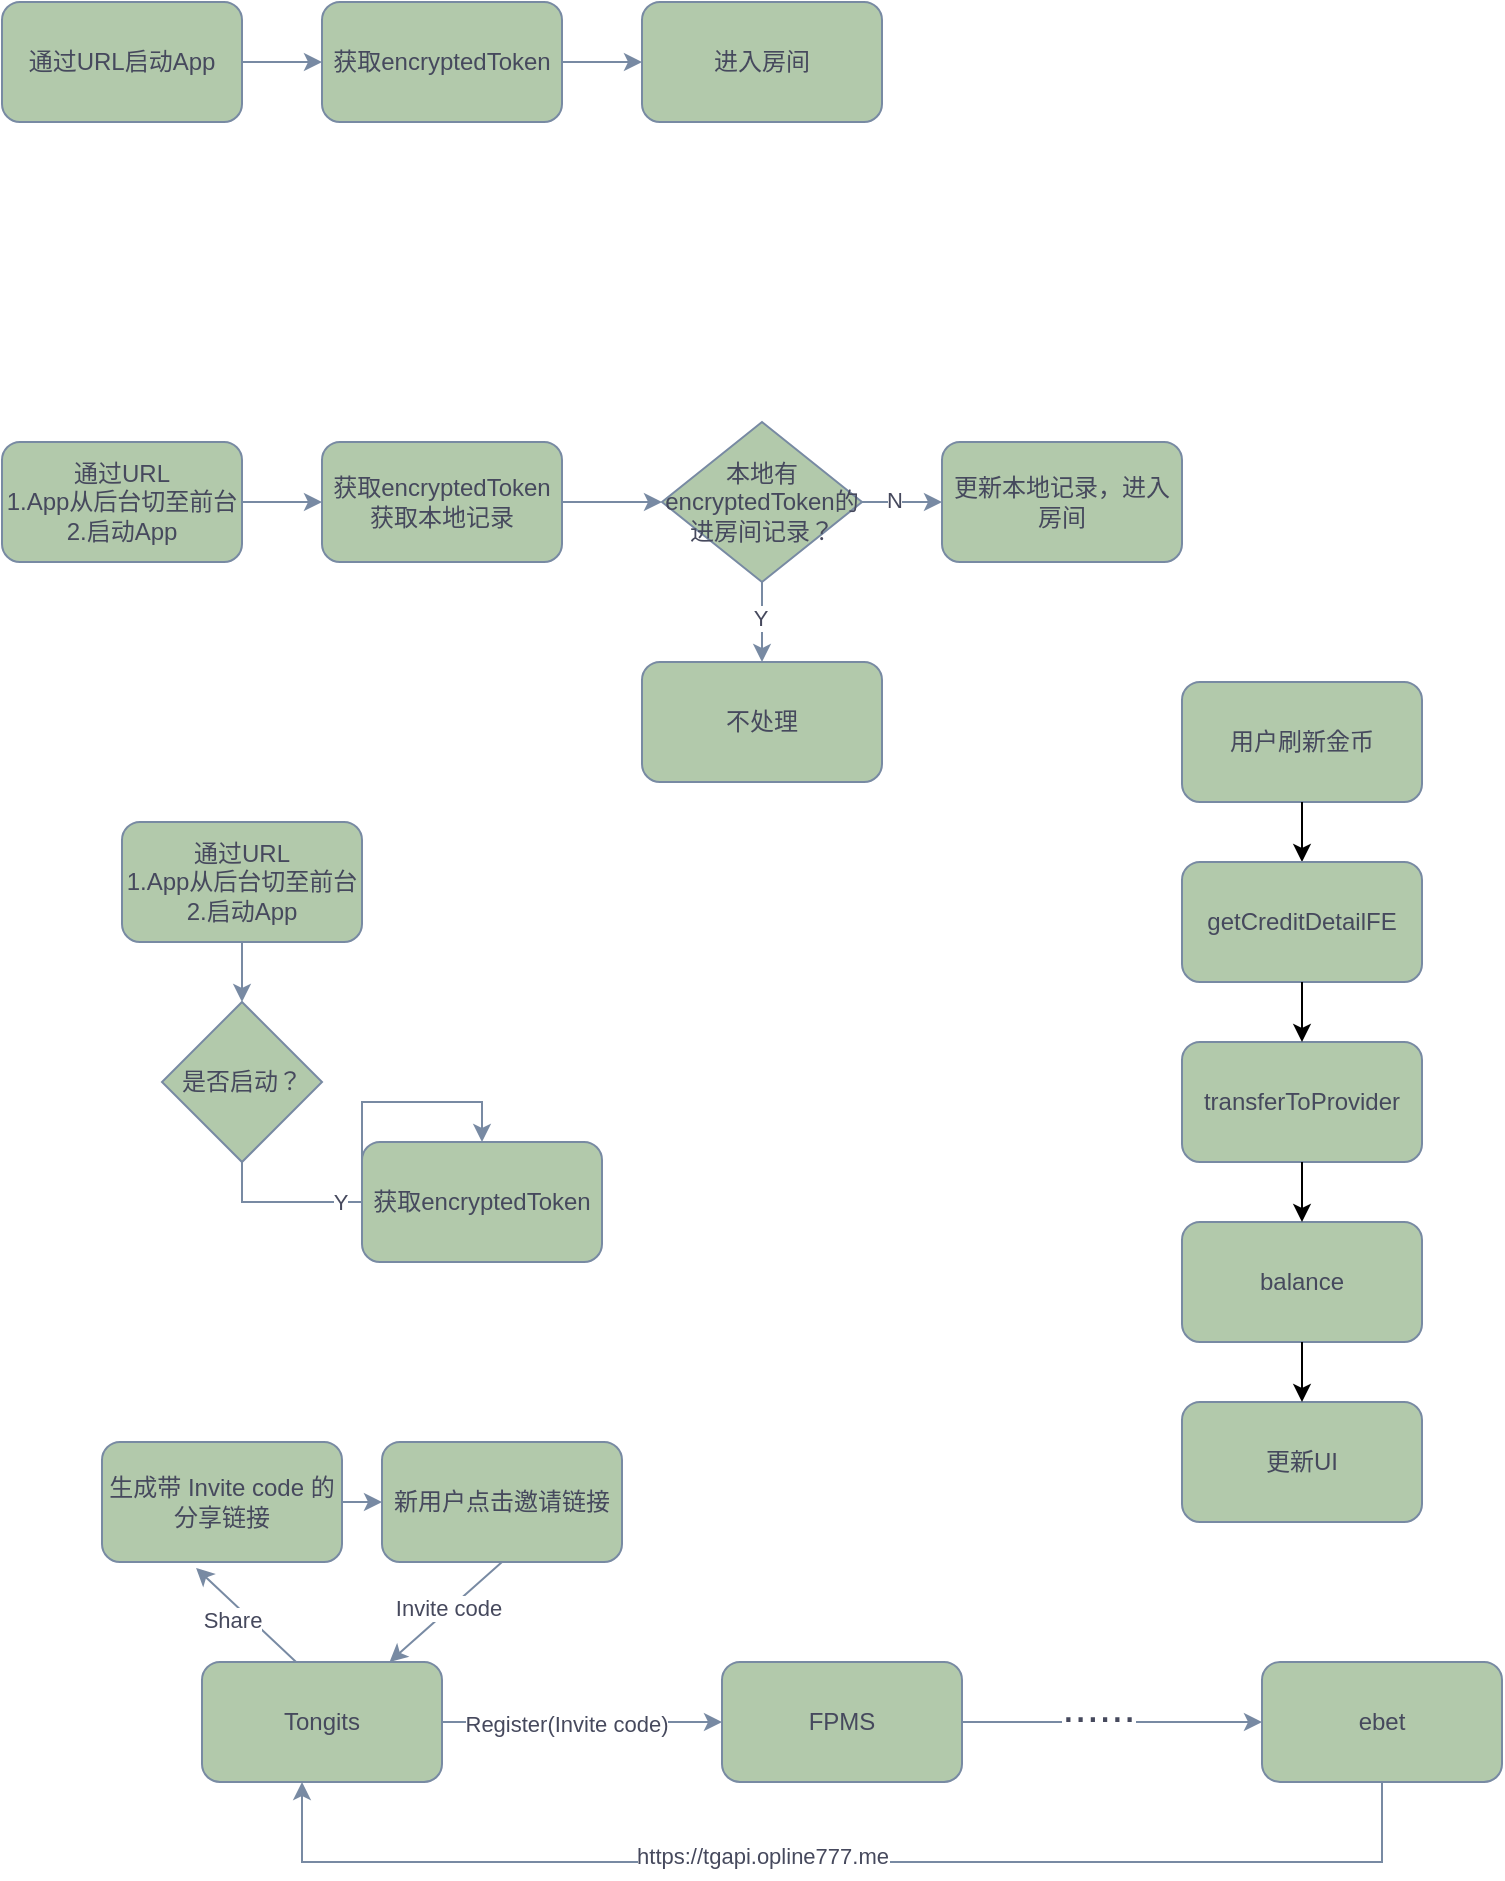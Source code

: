 <mxfile version="21.6.6" type="github">
  <diagram name="第 1 页" id="tV15dSDDty3AZcR8Mu-x">
    <mxGraphModel dx="1434" dy="790" grid="1" gridSize="10" guides="1" tooltips="1" connect="1" arrows="1" fold="1" page="1" pageScale="1" pageWidth="827" pageHeight="1169" math="0" shadow="0">
      <root>
        <mxCell id="0" />
        <mxCell id="1" parent="0" />
        <mxCell id="8CijfnlMboPXFiLAoEPA-3" style="edgeStyle=orthogonalEdgeStyle;rounded=0;orthogonalLoop=1;jettySize=auto;html=1;exitX=1;exitY=0.5;exitDx=0;exitDy=0;labelBackgroundColor=none;strokeColor=#788AA3;fontColor=default;" parent="1" source="8CijfnlMboPXFiLAoEPA-1" edge="1">
          <mxGeometry relative="1" as="geometry">
            <mxPoint x="180" y="180" as="targetPoint" />
          </mxGeometry>
        </mxCell>
        <mxCell id="8CijfnlMboPXFiLAoEPA-1" value="通过URL启动App" style="rounded=1;whiteSpace=wrap;html=1;labelBackgroundColor=none;fillColor=#B2C9AB;strokeColor=#788AA3;fontColor=#46495D;" parent="1" vertex="1">
          <mxGeometry x="20" y="150" width="120" height="60" as="geometry" />
        </mxCell>
        <mxCell id="8CijfnlMboPXFiLAoEPA-5" style="edgeStyle=orthogonalEdgeStyle;rounded=0;orthogonalLoop=1;jettySize=auto;html=1;exitX=1;exitY=0.5;exitDx=0;exitDy=0;labelBackgroundColor=none;strokeColor=#788AA3;fontColor=default;" parent="1" source="8CijfnlMboPXFiLAoEPA-2" edge="1">
          <mxGeometry relative="1" as="geometry">
            <mxPoint x="180" y="400" as="targetPoint" />
          </mxGeometry>
        </mxCell>
        <mxCell id="8CijfnlMboPXFiLAoEPA-2" value="通过URL&lt;br&gt;1.App从后台切至前台2.启动App" style="rounded=1;whiteSpace=wrap;html=1;labelBackgroundColor=none;fillColor=#B2C9AB;strokeColor=#788AA3;fontColor=#46495D;" parent="1" vertex="1">
          <mxGeometry x="20" y="370" width="120" height="60" as="geometry" />
        </mxCell>
        <mxCell id="8CijfnlMboPXFiLAoEPA-7" style="edgeStyle=orthogonalEdgeStyle;rounded=0;orthogonalLoop=1;jettySize=auto;html=1;exitX=1;exitY=0.5;exitDx=0;exitDy=0;labelBackgroundColor=none;strokeColor=#788AA3;fontColor=default;" parent="1" source="8CijfnlMboPXFiLAoEPA-6" edge="1">
          <mxGeometry relative="1" as="geometry">
            <mxPoint x="340" y="180" as="targetPoint" />
          </mxGeometry>
        </mxCell>
        <mxCell id="8CijfnlMboPXFiLAoEPA-6" value="获取encryptedToken" style="rounded=1;whiteSpace=wrap;html=1;labelBackgroundColor=none;fillColor=#B2C9AB;strokeColor=#788AA3;fontColor=#46495D;" parent="1" vertex="1">
          <mxGeometry x="180" y="150" width="120" height="60" as="geometry" />
        </mxCell>
        <mxCell id="8CijfnlMboPXFiLAoEPA-8" value="进入房间" style="rounded=1;whiteSpace=wrap;html=1;labelBackgroundColor=none;fillColor=#B2C9AB;strokeColor=#788AA3;fontColor=#46495D;" parent="1" vertex="1">
          <mxGeometry x="340" y="150" width="120" height="60" as="geometry" />
        </mxCell>
        <mxCell id="8CijfnlMboPXFiLAoEPA-11" style="edgeStyle=orthogonalEdgeStyle;rounded=0;orthogonalLoop=1;jettySize=auto;html=1;exitX=1;exitY=0.5;exitDx=0;exitDy=0;entryX=0;entryY=0.5;entryDx=0;entryDy=0;labelBackgroundColor=none;strokeColor=#788AA3;fontColor=default;" parent="1" source="8CijfnlMboPXFiLAoEPA-9" target="8CijfnlMboPXFiLAoEPA-10" edge="1">
          <mxGeometry relative="1" as="geometry" />
        </mxCell>
        <mxCell id="8CijfnlMboPXFiLAoEPA-9" value="获取encryptedToken&lt;br&gt;获取本地记录" style="rounded=1;whiteSpace=wrap;html=1;labelBackgroundColor=none;fillColor=#B2C9AB;strokeColor=#788AA3;fontColor=#46495D;" parent="1" vertex="1">
          <mxGeometry x="180" y="370" width="120" height="60" as="geometry" />
        </mxCell>
        <mxCell id="8CijfnlMboPXFiLAoEPA-13" value="" style="edgeStyle=orthogonalEdgeStyle;rounded=0;orthogonalLoop=1;jettySize=auto;html=1;labelBackgroundColor=none;strokeColor=#788AA3;fontColor=default;" parent="1" source="8CijfnlMboPXFiLAoEPA-10" target="8CijfnlMboPXFiLAoEPA-12" edge="1">
          <mxGeometry relative="1" as="geometry" />
        </mxCell>
        <mxCell id="8CijfnlMboPXFiLAoEPA-21" value="Y" style="edgeLabel;html=1;align=center;verticalAlign=middle;resizable=0;points=[];fontColor=#46495D;" parent="8CijfnlMboPXFiLAoEPA-13" vertex="1" connectable="0">
          <mxGeometry x="-0.1" y="1" relative="1" as="geometry">
            <mxPoint x="-2" as="offset" />
          </mxGeometry>
        </mxCell>
        <mxCell id="8CijfnlMboPXFiLAoEPA-15" value="" style="edgeStyle=orthogonalEdgeStyle;rounded=0;orthogonalLoop=1;jettySize=auto;html=1;labelBackgroundColor=none;strokeColor=#788AA3;fontColor=default;" parent="1" source="8CijfnlMboPXFiLAoEPA-10" target="8CijfnlMboPXFiLAoEPA-14" edge="1">
          <mxGeometry relative="1" as="geometry" />
        </mxCell>
        <mxCell id="8CijfnlMboPXFiLAoEPA-22" value="N" style="edgeLabel;html=1;align=center;verticalAlign=middle;resizable=0;points=[];fontColor=#46495D;" parent="8CijfnlMboPXFiLAoEPA-15" vertex="1" connectable="0">
          <mxGeometry x="-0.2" y="1" relative="1" as="geometry">
            <mxPoint as="offset" />
          </mxGeometry>
        </mxCell>
        <mxCell id="8CijfnlMboPXFiLAoEPA-10" value="本地有encryptedToken的进房间记录？" style="rhombus;whiteSpace=wrap;html=1;labelBackgroundColor=none;fillColor=#B2C9AB;strokeColor=#788AA3;fontColor=#46495D;" parent="1" vertex="1">
          <mxGeometry x="350" y="360" width="100" height="80" as="geometry" />
        </mxCell>
        <mxCell id="8CijfnlMboPXFiLAoEPA-12" value="不处理" style="rounded=1;whiteSpace=wrap;html=1;labelBackgroundColor=none;fillColor=#B2C9AB;strokeColor=#788AA3;fontColor=#46495D;" parent="1" vertex="1">
          <mxGeometry x="340" y="480" width="120" height="60" as="geometry" />
        </mxCell>
        <mxCell id="8CijfnlMboPXFiLAoEPA-14" value="更新本地记录，进入房间" style="rounded=1;whiteSpace=wrap;html=1;labelBackgroundColor=none;fillColor=#B2C9AB;strokeColor=#788AA3;fontColor=#46495D;" parent="1" vertex="1">
          <mxGeometry x="490" y="370" width="120" height="60" as="geometry" />
        </mxCell>
        <mxCell id="8CijfnlMboPXFiLAoEPA-24" style="edgeStyle=orthogonalEdgeStyle;rounded=0;orthogonalLoop=1;jettySize=auto;html=1;exitX=0.5;exitY=1;exitDx=0;exitDy=0;strokeColor=#788AA3;fontColor=#46495D;fillColor=#B2C9AB;" parent="1" source="8CijfnlMboPXFiLAoEPA-23" edge="1">
          <mxGeometry relative="1" as="geometry">
            <mxPoint x="140" y="650" as="targetPoint" />
          </mxGeometry>
        </mxCell>
        <mxCell id="8CijfnlMboPXFiLAoEPA-23" value="通过URL&lt;br&gt;1.App从后台切至前台2.启动App" style="rounded=1;whiteSpace=wrap;html=1;labelBackgroundColor=none;fillColor=#B2C9AB;strokeColor=#788AA3;fontColor=#46495D;" parent="1" vertex="1">
          <mxGeometry x="80" y="560" width="120" height="60" as="geometry" />
        </mxCell>
        <mxCell id="8CijfnlMboPXFiLAoEPA-28" style="edgeStyle=orthogonalEdgeStyle;rounded=0;orthogonalLoop=1;jettySize=auto;html=1;exitX=0.5;exitY=1;exitDx=0;exitDy=0;strokeColor=#788AA3;fontColor=#46495D;fillColor=#B2C9AB;entryX=0.5;entryY=0;entryDx=0;entryDy=0;" parent="1" source="8CijfnlMboPXFiLAoEPA-25" target="8CijfnlMboPXFiLAoEPA-29" edge="1">
          <mxGeometry relative="1" as="geometry">
            <mxPoint x="140" y="760" as="targetPoint" />
          </mxGeometry>
        </mxCell>
        <mxCell id="8CijfnlMboPXFiLAoEPA-31" value="Y" style="edgeLabel;html=1;align=center;verticalAlign=middle;resizable=0;points=[];fontColor=#46495D;" parent="8CijfnlMboPXFiLAoEPA-28" vertex="1" connectable="0">
          <mxGeometry x="-0.333" relative="1" as="geometry">
            <mxPoint x="-1" as="offset" />
          </mxGeometry>
        </mxCell>
        <mxCell id="8CijfnlMboPXFiLAoEPA-25" value="是否启动？" style="rhombus;whiteSpace=wrap;html=1;strokeColor=#788AA3;fontColor=#46495D;fillColor=#B2C9AB;" parent="1" vertex="1">
          <mxGeometry x="100" y="650" width="80" height="80" as="geometry" />
        </mxCell>
        <mxCell id="8CijfnlMboPXFiLAoEPA-29" value="获取encryptedToken" style="rounded=1;whiteSpace=wrap;html=1;strokeColor=#788AA3;fontColor=#46495D;fillColor=#B2C9AB;" parent="1" vertex="1">
          <mxGeometry x="200" y="720" width="120" height="60" as="geometry" />
        </mxCell>
        <mxCell id="8CijfnlMboPXFiLAoEPA-33" style="edgeStyle=orthogonalEdgeStyle;rounded=0;orthogonalLoop=1;jettySize=auto;html=1;exitX=1;exitY=0.5;exitDx=0;exitDy=0;strokeColor=#788AA3;fontColor=#46495D;fillColor=#B2C9AB;entryX=0;entryY=0.5;entryDx=0;entryDy=0;" parent="1" source="8CijfnlMboPXFiLAoEPA-37" target="8CijfnlMboPXFiLAoEPA-34" edge="1">
          <mxGeometry relative="1" as="geometry">
            <mxPoint x="410" y="1010" as="targetPoint" />
          </mxGeometry>
        </mxCell>
        <mxCell id="8CijfnlMboPXFiLAoEPA-36" value="Register(Invite code)" style="edgeLabel;html=1;align=center;verticalAlign=middle;resizable=0;points=[];fontColor=#46495D;" parent="8CijfnlMboPXFiLAoEPA-33" vertex="1" connectable="0">
          <mxGeometry x="-0.114" y="-1" relative="1" as="geometry">
            <mxPoint as="offset" />
          </mxGeometry>
        </mxCell>
        <mxCell id="8CijfnlMboPXFiLAoEPA-52" style="edgeStyle=orthogonalEdgeStyle;rounded=0;orthogonalLoop=1;jettySize=auto;html=1;exitX=1;exitY=0.5;exitDx=0;exitDy=0;entryX=0;entryY=0.5;entryDx=0;entryDy=0;strokeColor=#788AA3;fontColor=#46495D;fillColor=#B2C9AB;" parent="1" source="8CijfnlMboPXFiLAoEPA-32" target="8CijfnlMboPXFiLAoEPA-45" edge="1">
          <mxGeometry relative="1" as="geometry" />
        </mxCell>
        <mxCell id="8CijfnlMboPXFiLAoEPA-32" value="生成带 Invite code 的&lt;br&gt;分享链接" style="rounded=1;whiteSpace=wrap;html=1;strokeColor=#788AA3;fontColor=#46495D;fillColor=#B2C9AB;" parent="1" vertex="1">
          <mxGeometry x="70" y="870" width="120" height="60" as="geometry" />
        </mxCell>
        <mxCell id="8CijfnlMboPXFiLAoEPA-39" style="edgeStyle=orthogonalEdgeStyle;rounded=0;orthogonalLoop=1;jettySize=auto;html=1;exitX=1;exitY=0.5;exitDx=0;exitDy=0;strokeColor=#788AA3;fontColor=#46495D;fillColor=#B2C9AB;" parent="1" source="8CijfnlMboPXFiLAoEPA-34" edge="1">
          <mxGeometry relative="1" as="geometry">
            <mxPoint x="650" y="1010" as="targetPoint" />
          </mxGeometry>
        </mxCell>
        <mxCell id="8CijfnlMboPXFiLAoEPA-53" value="......" style="edgeLabel;html=1;align=center;verticalAlign=middle;resizable=0;points=[];fontColor=#46495D;fontSize=22;" parent="8CijfnlMboPXFiLAoEPA-39" vertex="1" connectable="0">
          <mxGeometry x="-0.096" y="-3" relative="1" as="geometry">
            <mxPoint y="-10" as="offset" />
          </mxGeometry>
        </mxCell>
        <mxCell id="8CijfnlMboPXFiLAoEPA-34" value="FPMS" style="rounded=1;whiteSpace=wrap;html=1;strokeColor=#788AA3;fontColor=#46495D;fillColor=#B2C9AB;" parent="1" vertex="1">
          <mxGeometry x="380" y="980" width="120" height="60" as="geometry" />
        </mxCell>
        <mxCell id="8CijfnlMboPXFiLAoEPA-37" value="Tongits" style="rounded=1;whiteSpace=wrap;html=1;strokeColor=#788AA3;fontColor=#46495D;fillColor=#B2C9AB;" parent="1" vertex="1">
          <mxGeometry x="120" y="980" width="120" height="60" as="geometry" />
        </mxCell>
        <mxCell id="8CijfnlMboPXFiLAoEPA-40" value="ebet" style="rounded=1;whiteSpace=wrap;html=1;strokeColor=#788AA3;fontColor=#46495D;fillColor=#B2C9AB;" parent="1" vertex="1">
          <mxGeometry x="650" y="980" width="120" height="60" as="geometry" />
        </mxCell>
        <mxCell id="8CijfnlMboPXFiLAoEPA-41" value="" style="endArrow=classic;html=1;rounded=0;strokeColor=#788AA3;fontColor=#46495D;fillColor=#B2C9AB;" parent="1" edge="1">
          <mxGeometry width="50" height="50" relative="1" as="geometry">
            <mxPoint x="710" y="1040" as="sourcePoint" />
            <mxPoint x="170" y="1040" as="targetPoint" />
            <Array as="points">
              <mxPoint x="710" y="1080" />
              <mxPoint x="170" y="1080" />
            </Array>
          </mxGeometry>
        </mxCell>
        <mxCell id="8CijfnlMboPXFiLAoEPA-42" value="https://tgapi.opline777.me" style="edgeLabel;html=1;align=center;verticalAlign=middle;resizable=0;points=[];fontColor=#46495D;" parent="8CijfnlMboPXFiLAoEPA-41" vertex="1" connectable="0">
          <mxGeometry x="0.13" y="-3" relative="1" as="geometry">
            <mxPoint as="offset" />
          </mxGeometry>
        </mxCell>
        <mxCell id="8CijfnlMboPXFiLAoEPA-43" value="" style="endArrow=classic;html=1;rounded=0;strokeColor=#788AA3;fontColor=#46495D;fillColor=#B2C9AB;entryX=0.392;entryY=1.05;entryDx=0;entryDy=0;entryPerimeter=0;exitX=0.392;exitY=0;exitDx=0;exitDy=0;exitPerimeter=0;" parent="1" source="8CijfnlMboPXFiLAoEPA-37" target="8CijfnlMboPXFiLAoEPA-32" edge="1">
          <mxGeometry width="50" height="50" relative="1" as="geometry">
            <mxPoint x="300" y="1160" as="sourcePoint" />
            <mxPoint x="350" y="1110" as="targetPoint" />
          </mxGeometry>
        </mxCell>
        <mxCell id="8CijfnlMboPXFiLAoEPA-44" value="Share" style="edgeLabel;html=1;align=center;verticalAlign=middle;resizable=0;points=[];fontColor=#46495D;" parent="8CijfnlMboPXFiLAoEPA-43" vertex="1" connectable="0">
          <mxGeometry x="0.277" y="-1" relative="1" as="geometry">
            <mxPoint x="-1" y="10" as="offset" />
          </mxGeometry>
        </mxCell>
        <mxCell id="8CijfnlMboPXFiLAoEPA-45" value="新用户点击邀请链接" style="rounded=1;whiteSpace=wrap;html=1;strokeColor=#788AA3;fontColor=#46495D;fillColor=#B2C9AB;" parent="1" vertex="1">
          <mxGeometry x="210" y="870" width="120" height="60" as="geometry" />
        </mxCell>
        <mxCell id="8CijfnlMboPXFiLAoEPA-49" value="" style="endArrow=classic;html=1;rounded=0;strokeColor=#788AA3;fontColor=#46495D;fillColor=#B2C9AB;exitX=0.5;exitY=1;exitDx=0;exitDy=0;" parent="1" source="8CijfnlMboPXFiLAoEPA-45" target="8CijfnlMboPXFiLAoEPA-37" edge="1">
          <mxGeometry width="50" height="50" relative="1" as="geometry">
            <mxPoint x="300" y="1160" as="sourcePoint" />
            <mxPoint x="350" y="1110" as="targetPoint" />
          </mxGeometry>
        </mxCell>
        <mxCell id="8CijfnlMboPXFiLAoEPA-50" value="Invite code" style="edgeLabel;html=1;align=center;verticalAlign=middle;resizable=0;points=[];fontColor=#46495D;" parent="8CijfnlMboPXFiLAoEPA-49" vertex="1" connectable="0">
          <mxGeometry x="-0.038" y="-1" relative="1" as="geometry">
            <mxPoint as="offset" />
          </mxGeometry>
        </mxCell>
        <mxCell id="sYXMPHsBecetlDspFknp-1" value="用户刷新金币" style="rounded=1;whiteSpace=wrap;html=1;strokeColor=#788AA3;fontColor=#46495D;fillColor=#B2C9AB;" vertex="1" parent="1">
          <mxGeometry x="610" y="490" width="120" height="60" as="geometry" />
        </mxCell>
        <mxCell id="sYXMPHsBecetlDspFknp-2" value="" style="endArrow=classic;html=1;rounded=0;exitX=0.5;exitY=1;exitDx=0;exitDy=0;" edge="1" parent="1" source="sYXMPHsBecetlDspFknp-1">
          <mxGeometry width="50" height="50" relative="1" as="geometry">
            <mxPoint x="390" y="730" as="sourcePoint" />
            <mxPoint x="670" y="580" as="targetPoint" />
          </mxGeometry>
        </mxCell>
        <mxCell id="sYXMPHsBecetlDspFknp-4" value="getCreditDetailFE" style="rounded=1;whiteSpace=wrap;html=1;strokeColor=#788AA3;fontColor=#46495D;fillColor=#B2C9AB;" vertex="1" parent="1">
          <mxGeometry x="610" y="580" width="120" height="60" as="geometry" />
        </mxCell>
        <mxCell id="sYXMPHsBecetlDspFknp-5" value="transferToProvider" style="rounded=1;whiteSpace=wrap;html=1;strokeColor=#788AA3;fontColor=#46495D;fillColor=#B2C9AB;" vertex="1" parent="1">
          <mxGeometry x="610" y="670" width="120" height="60" as="geometry" />
        </mxCell>
        <mxCell id="sYXMPHsBecetlDspFknp-7" value="" style="endArrow=classic;html=1;rounded=0;exitX=0.5;exitY=1;exitDx=0;exitDy=0;" edge="1" parent="1" source="sYXMPHsBecetlDspFknp-4" target="sYXMPHsBecetlDspFknp-5">
          <mxGeometry width="50" height="50" relative="1" as="geometry">
            <mxPoint x="390" y="730" as="sourcePoint" />
            <mxPoint x="440" y="680" as="targetPoint" />
          </mxGeometry>
        </mxCell>
        <mxCell id="sYXMPHsBecetlDspFknp-8" value="balance" style="rounded=1;whiteSpace=wrap;html=1;strokeColor=#788AA3;fontColor=#46495D;fillColor=#B2C9AB;" vertex="1" parent="1">
          <mxGeometry x="610" y="760" width="120" height="60" as="geometry" />
        </mxCell>
        <mxCell id="sYXMPHsBecetlDspFknp-9" value="" style="endArrow=classic;html=1;rounded=0;exitX=0.5;exitY=1;exitDx=0;exitDy=0;entryX=0.5;entryY=0;entryDx=0;entryDy=0;" edge="1" parent="1" source="sYXMPHsBecetlDspFknp-5" target="sYXMPHsBecetlDspFknp-8">
          <mxGeometry width="50" height="50" relative="1" as="geometry">
            <mxPoint x="390" y="730" as="sourcePoint" />
            <mxPoint x="440" y="680" as="targetPoint" />
          </mxGeometry>
        </mxCell>
        <mxCell id="sYXMPHsBecetlDspFknp-10" value="更新UI" style="rounded=1;whiteSpace=wrap;html=1;strokeColor=#788AA3;fontColor=#46495D;fillColor=#B2C9AB;" vertex="1" parent="1">
          <mxGeometry x="610" y="850" width="120" height="60" as="geometry" />
        </mxCell>
        <mxCell id="sYXMPHsBecetlDspFknp-11" value="" style="endArrow=classic;html=1;rounded=0;exitX=0.5;exitY=1;exitDx=0;exitDy=0;entryX=0.5;entryY=0;entryDx=0;entryDy=0;" edge="1" parent="1" source="sYXMPHsBecetlDspFknp-8" target="sYXMPHsBecetlDspFknp-10">
          <mxGeometry width="50" height="50" relative="1" as="geometry">
            <mxPoint x="390" y="730" as="sourcePoint" />
            <mxPoint x="440" y="680" as="targetPoint" />
          </mxGeometry>
        </mxCell>
      </root>
    </mxGraphModel>
  </diagram>
</mxfile>
